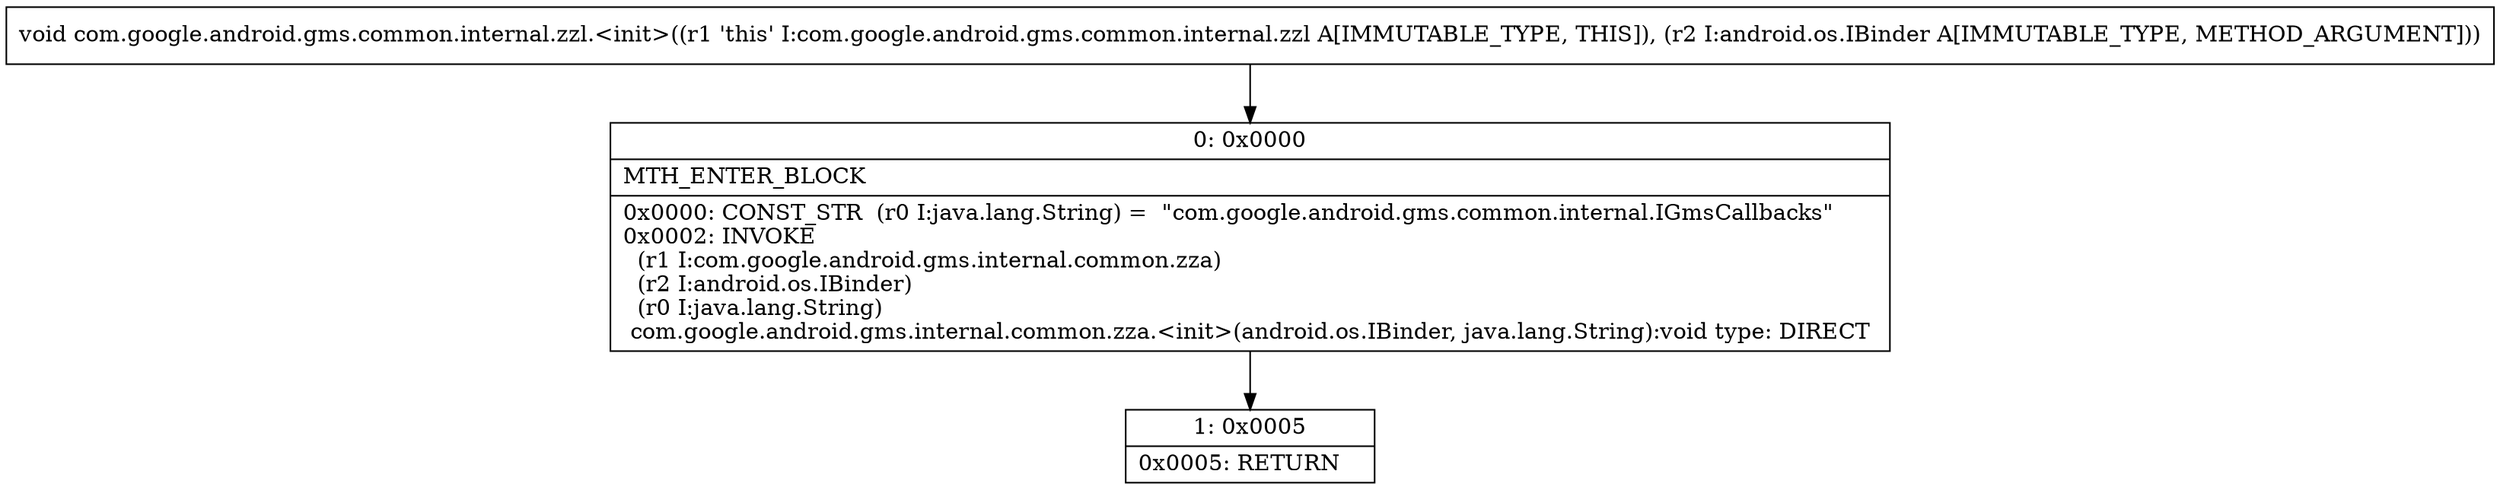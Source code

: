 digraph "CFG forcom.google.android.gms.common.internal.zzl.\<init\>(Landroid\/os\/IBinder;)V" {
Node_0 [shape=record,label="{0\:\ 0x0000|MTH_ENTER_BLOCK\l|0x0000: CONST_STR  (r0 I:java.lang.String) =  \"com.google.android.gms.common.internal.IGmsCallbacks\" \l0x0002: INVOKE  \l  (r1 I:com.google.android.gms.internal.common.zza)\l  (r2 I:android.os.IBinder)\l  (r0 I:java.lang.String)\l com.google.android.gms.internal.common.zza.\<init\>(android.os.IBinder, java.lang.String):void type: DIRECT \l}"];
Node_1 [shape=record,label="{1\:\ 0x0005|0x0005: RETURN   \l}"];
MethodNode[shape=record,label="{void com.google.android.gms.common.internal.zzl.\<init\>((r1 'this' I:com.google.android.gms.common.internal.zzl A[IMMUTABLE_TYPE, THIS]), (r2 I:android.os.IBinder A[IMMUTABLE_TYPE, METHOD_ARGUMENT])) }"];
MethodNode -> Node_0;
Node_0 -> Node_1;
}

